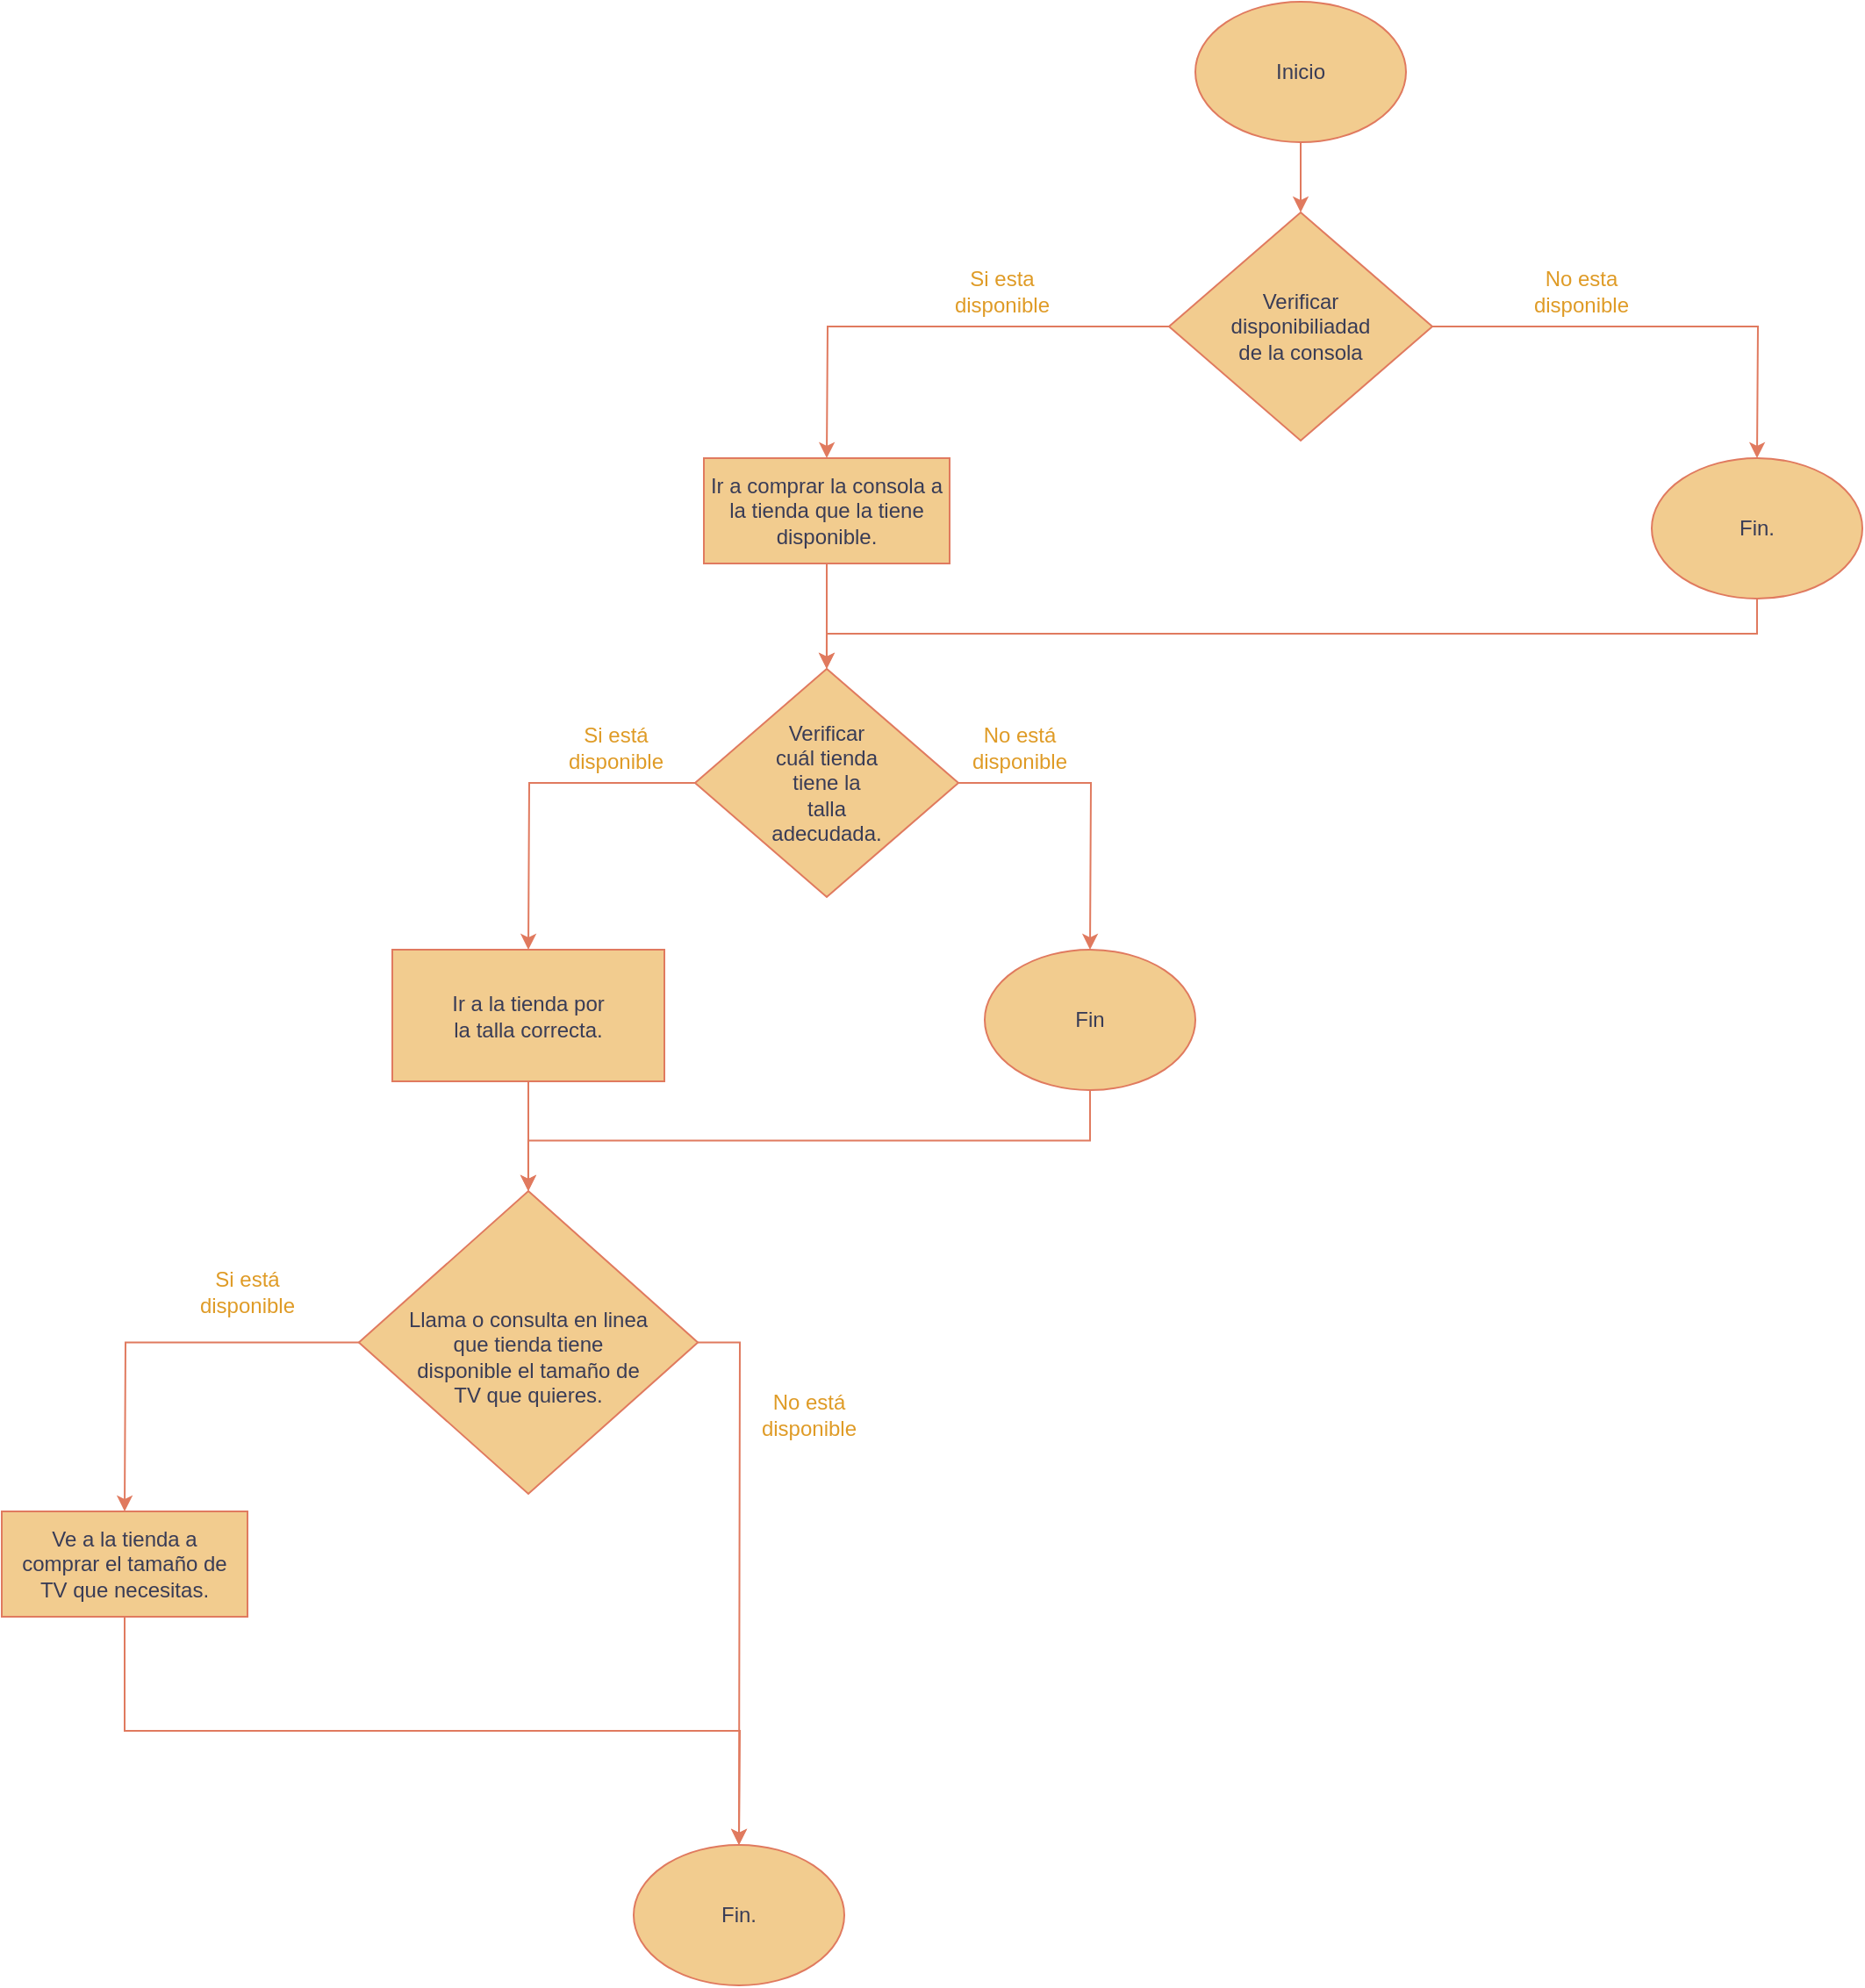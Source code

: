 <mxfile version="26.1.0">
  <diagram name="Page-1" id="QO4-24GMarZAQI5ssrmc">
    <mxGraphModel dx="2358" dy="665" grid="1" gridSize="10" guides="1" tooltips="1" connect="1" arrows="1" fold="1" page="1" pageScale="1" pageWidth="850" pageHeight="1100" background="none" math="0" shadow="0">
      <root>
        <mxCell id="0" />
        <mxCell id="1" parent="0" />
        <mxCell id="hERTFrLl1kRhGL-G04No-200" style="edgeStyle=orthogonalEdgeStyle;rounded=0;orthogonalLoop=1;jettySize=auto;html=1;exitX=0.5;exitY=1;exitDx=0;exitDy=0;labelBackgroundColor=none;strokeColor=#E07A5F;fontColor=default;" edge="1" parent="1" source="hERTFrLl1kRhGL-G04No-201">
          <mxGeometry relative="1" as="geometry">
            <mxPoint x="630" y="830" as="targetPoint" />
          </mxGeometry>
        </mxCell>
        <mxCell id="hERTFrLl1kRhGL-G04No-201" value="" style="ellipse;whiteSpace=wrap;html=1;labelBackgroundColor=none;fillColor=#F2CC8F;strokeColor=#E07A5F;fontColor=#393C56;" vertex="1" parent="1">
          <mxGeometry x="570" y="710" width="120" height="80" as="geometry" />
        </mxCell>
        <mxCell id="hERTFrLl1kRhGL-G04No-202" value="Inicio" style="text;html=1;align=center;verticalAlign=middle;whiteSpace=wrap;rounded=0;labelBackgroundColor=none;fontColor=#393C56;" vertex="1" parent="1">
          <mxGeometry x="600" y="735" width="60" height="30" as="geometry" />
        </mxCell>
        <mxCell id="hERTFrLl1kRhGL-G04No-203" style="edgeStyle=orthogonalEdgeStyle;rounded=0;orthogonalLoop=1;jettySize=auto;html=1;exitX=0;exitY=0.5;exitDx=0;exitDy=0;strokeColor=#E07A5F;fontColor=default;fillColor=#F2CC8F;labelBackgroundColor=none;" edge="1" parent="1" source="hERTFrLl1kRhGL-G04No-205">
          <mxGeometry relative="1" as="geometry">
            <mxPoint x="360" y="970" as="targetPoint" />
          </mxGeometry>
        </mxCell>
        <mxCell id="hERTFrLl1kRhGL-G04No-204" style="edgeStyle=orthogonalEdgeStyle;rounded=0;orthogonalLoop=1;jettySize=auto;html=1;exitX=1;exitY=0.5;exitDx=0;exitDy=0;strokeColor=#E07A5F;fontColor=default;fillColor=#F2CC8F;labelBackgroundColor=none;" edge="1" parent="1" source="hERTFrLl1kRhGL-G04No-205">
          <mxGeometry relative="1" as="geometry">
            <mxPoint x="890" y="970" as="targetPoint" />
          </mxGeometry>
        </mxCell>
        <mxCell id="hERTFrLl1kRhGL-G04No-205" value="" style="rhombus;whiteSpace=wrap;html=1;strokeColor=#E07A5F;fontColor=#393C56;fillColor=#F2CC8F;labelBackgroundColor=none;" vertex="1" parent="1">
          <mxGeometry x="555" y="830" width="150" height="130" as="geometry" />
        </mxCell>
        <mxCell id="hERTFrLl1kRhGL-G04No-206" value="Verificar disponibiliadad de la consola" style="text;html=1;align=center;verticalAlign=middle;whiteSpace=wrap;rounded=0;fontColor=#393C56;labelBackgroundColor=none;" vertex="1" parent="1">
          <mxGeometry x="600" y="880" width="60" height="30" as="geometry" />
        </mxCell>
        <mxCell id="hERTFrLl1kRhGL-G04No-207" style="edgeStyle=orthogonalEdgeStyle;rounded=0;orthogonalLoop=1;jettySize=auto;html=1;exitX=0.5;exitY=1;exitDx=0;exitDy=0;strokeColor=#E07A5F;fontColor=default;fillColor=#F2CC8F;labelBackgroundColor=none;" edge="1" parent="1" source="hERTFrLl1kRhGL-G04No-208">
          <mxGeometry relative="1" as="geometry">
            <mxPoint x="359.952" y="1090" as="targetPoint" />
          </mxGeometry>
        </mxCell>
        <mxCell id="hERTFrLl1kRhGL-G04No-208" value="Ir a comprar la consola a la tienda que la tiene disponible." style="rounded=0;whiteSpace=wrap;html=1;strokeColor=#E07A5F;fontColor=#393C56;fillColor=#F2CC8F;labelBackgroundColor=none;" vertex="1" parent="1">
          <mxGeometry x="290" y="970" width="140" height="60" as="geometry" />
        </mxCell>
        <mxCell id="hERTFrLl1kRhGL-G04No-209" value="&lt;font style=&quot;color: rgb(223, 155, 38);&quot;&gt;Si esta disponible&lt;/font&gt;" style="text;html=1;align=center;verticalAlign=middle;whiteSpace=wrap;rounded=0;fontColor=#393C56;labelBackgroundColor=none;" vertex="1" parent="1">
          <mxGeometry x="430" y="860" width="60" height="30" as="geometry" />
        </mxCell>
        <mxCell id="hERTFrLl1kRhGL-G04No-210" value="&lt;font style=&quot;color: rgb(223, 155, 38);&quot;&gt;No esta disponible&lt;/font&gt;" style="text;html=1;align=center;verticalAlign=middle;whiteSpace=wrap;rounded=0;fontColor=#393C56;labelBackgroundColor=none;" vertex="1" parent="1">
          <mxGeometry x="760" y="860" width="60" height="30" as="geometry" />
        </mxCell>
        <mxCell id="hERTFrLl1kRhGL-G04No-236" style="edgeStyle=orthogonalEdgeStyle;rounded=0;orthogonalLoop=1;jettySize=auto;html=1;exitX=0.5;exitY=1;exitDx=0;exitDy=0;strokeColor=#E07A5F;fontColor=#393C56;fillColor=#F2CC8F;" edge="1" parent="1" source="hERTFrLl1kRhGL-G04No-211" target="hERTFrLl1kRhGL-G04No-215">
          <mxGeometry relative="1" as="geometry" />
        </mxCell>
        <mxCell id="hERTFrLl1kRhGL-G04No-211" value="" style="ellipse;whiteSpace=wrap;html=1;strokeColor=#E07A5F;fontColor=#393C56;fillColor=#F2CC8F;labelBackgroundColor=none;" vertex="1" parent="1">
          <mxGeometry x="830" y="970" width="120" height="80" as="geometry" />
        </mxCell>
        <mxCell id="hERTFrLl1kRhGL-G04No-212" value="Fin." style="text;html=1;align=center;verticalAlign=middle;whiteSpace=wrap;rounded=0;fontColor=#393C56;labelBackgroundColor=none;" vertex="1" parent="1">
          <mxGeometry x="860" y="995" width="60" height="30" as="geometry" />
        </mxCell>
        <mxCell id="hERTFrLl1kRhGL-G04No-213" style="edgeStyle=orthogonalEdgeStyle;rounded=0;orthogonalLoop=1;jettySize=auto;html=1;exitX=0;exitY=0.5;exitDx=0;exitDy=0;strokeColor=#E07A5F;fontColor=default;fillColor=#F2CC8F;labelBackgroundColor=none;" edge="1" parent="1" source="hERTFrLl1kRhGL-G04No-215">
          <mxGeometry relative="1" as="geometry">
            <mxPoint x="190" y="1250" as="targetPoint" />
          </mxGeometry>
        </mxCell>
        <mxCell id="hERTFrLl1kRhGL-G04No-214" style="edgeStyle=orthogonalEdgeStyle;rounded=0;orthogonalLoop=1;jettySize=auto;html=1;exitX=1;exitY=0.5;exitDx=0;exitDy=0;strokeColor=#E07A5F;fontColor=default;fillColor=#F2CC8F;labelBackgroundColor=none;" edge="1" parent="1" source="hERTFrLl1kRhGL-G04No-215">
          <mxGeometry relative="1" as="geometry">
            <mxPoint x="510" y="1250" as="targetPoint" />
          </mxGeometry>
        </mxCell>
        <mxCell id="hERTFrLl1kRhGL-G04No-215" value="" style="rhombus;whiteSpace=wrap;html=1;strokeColor=#E07A5F;fontColor=#393C56;fillColor=#F2CC8F;labelBackgroundColor=none;" vertex="1" parent="1">
          <mxGeometry x="285" y="1090" width="150" height="130" as="geometry" />
        </mxCell>
        <mxCell id="hERTFrLl1kRhGL-G04No-216" value="Verificar cuál tienda tiene la talla adecudada." style="text;html=1;align=center;verticalAlign=middle;whiteSpace=wrap;rounded=0;fontColor=#393C56;labelBackgroundColor=none;" vertex="1" parent="1">
          <mxGeometry x="330" y="1140" width="60" height="30" as="geometry" />
        </mxCell>
        <mxCell id="hERTFrLl1kRhGL-G04No-217" style="edgeStyle=orthogonalEdgeStyle;rounded=0;orthogonalLoop=1;jettySize=auto;html=1;exitX=0.5;exitY=1;exitDx=0;exitDy=0;entryX=0.5;entryY=0;entryDx=0;entryDy=0;strokeColor=#E07A5F;fontColor=default;fillColor=#F2CC8F;labelBackgroundColor=none;" edge="1" parent="1" source="hERTFrLl1kRhGL-G04No-218" target="hERTFrLl1kRhGL-G04No-226">
          <mxGeometry relative="1" as="geometry" />
        </mxCell>
        <mxCell id="hERTFrLl1kRhGL-G04No-218" value="" style="rounded=0;whiteSpace=wrap;html=1;strokeColor=#E07A5F;fontColor=#393C56;fillColor=#F2CC8F;labelBackgroundColor=none;" vertex="1" parent="1">
          <mxGeometry x="112.5" y="1250" width="155" height="75" as="geometry" />
        </mxCell>
        <mxCell id="hERTFrLl1kRhGL-G04No-219" value="Ir a la tienda por la talla correcta." style="text;html=1;align=center;verticalAlign=middle;whiteSpace=wrap;rounded=0;fontColor=#393C56;labelBackgroundColor=none;" vertex="1" parent="1">
          <mxGeometry x="140" y="1265" width="100" height="45" as="geometry" />
        </mxCell>
        <mxCell id="hERTFrLl1kRhGL-G04No-220" value="&lt;font style=&quot;color: light-dark(rgb(223, 155, 38), rgb(237, 237, 237));&quot;&gt;Si está disponible&lt;/font&gt;" style="text;html=1;align=center;verticalAlign=middle;whiteSpace=wrap;rounded=0;fontColor=#393C56;labelBackgroundColor=none;" vertex="1" parent="1">
          <mxGeometry x="210" y="1120" width="60" height="30" as="geometry" />
        </mxCell>
        <mxCell id="hERTFrLl1kRhGL-G04No-221" value="&lt;font style=&quot;color: light-dark(rgb(223, 155, 38), rgb(237, 237, 237));&quot;&gt;No está disponible&lt;/font&gt;" style="text;html=1;align=center;verticalAlign=middle;whiteSpace=wrap;rounded=0;fontColor=#393C56;labelBackgroundColor=none;" vertex="1" parent="1">
          <mxGeometry x="440" y="1120" width="60" height="30" as="geometry" />
        </mxCell>
        <mxCell id="hERTFrLl1kRhGL-G04No-237" style="edgeStyle=orthogonalEdgeStyle;rounded=0;orthogonalLoop=1;jettySize=auto;html=1;exitX=0.5;exitY=1;exitDx=0;exitDy=0;strokeColor=#E07A5F;fontColor=#393C56;fillColor=#F2CC8F;" edge="1" parent="1" source="hERTFrLl1kRhGL-G04No-222" target="hERTFrLl1kRhGL-G04No-226">
          <mxGeometry relative="1" as="geometry" />
        </mxCell>
        <mxCell id="hERTFrLl1kRhGL-G04No-222" value="" style="ellipse;whiteSpace=wrap;html=1;strokeColor=#E07A5F;fontColor=#393C56;fillColor=#F2CC8F;labelBackgroundColor=none;" vertex="1" parent="1">
          <mxGeometry x="450" y="1250" width="120" height="80" as="geometry" />
        </mxCell>
        <mxCell id="hERTFrLl1kRhGL-G04No-223" value="Fin" style="text;html=1;align=center;verticalAlign=middle;whiteSpace=wrap;rounded=0;fontColor=#393C56;labelBackgroundColor=none;" vertex="1" parent="1">
          <mxGeometry x="480" y="1275" width="60" height="30" as="geometry" />
        </mxCell>
        <mxCell id="hERTFrLl1kRhGL-G04No-224" style="edgeStyle=orthogonalEdgeStyle;rounded=0;orthogonalLoop=1;jettySize=auto;html=1;exitX=0;exitY=0.5;exitDx=0;exitDy=0;strokeColor=#E07A5F;fontColor=default;fillColor=#F2CC8F;labelBackgroundColor=none;" edge="1" parent="1" source="hERTFrLl1kRhGL-G04No-226">
          <mxGeometry relative="1" as="geometry">
            <mxPoint x="-40" y="1570" as="targetPoint" />
          </mxGeometry>
        </mxCell>
        <mxCell id="hERTFrLl1kRhGL-G04No-225" style="edgeStyle=orthogonalEdgeStyle;rounded=0;orthogonalLoop=1;jettySize=auto;html=1;exitX=1;exitY=0.5;exitDx=0;exitDy=0;strokeColor=#E07A5F;fontColor=default;fillColor=#F2CC8F;labelBackgroundColor=none;" edge="1" parent="1" source="hERTFrLl1kRhGL-G04No-226">
          <mxGeometry relative="1" as="geometry">
            <mxPoint x="310" y="1760" as="targetPoint" />
          </mxGeometry>
        </mxCell>
        <mxCell id="hERTFrLl1kRhGL-G04No-226" value="" style="rhombus;whiteSpace=wrap;html=1;strokeColor=#E07A5F;fontColor=#393C56;fillColor=#F2CC8F;labelBackgroundColor=none;" vertex="1" parent="1">
          <mxGeometry x="93.44" y="1387.5" width="193.13" height="172.5" as="geometry" />
        </mxCell>
        <mxCell id="hERTFrLl1kRhGL-G04No-227" value="Llama o consulta en linea que tienda tiene disponible el tamaño de TV que quieres." style="text;html=1;align=center;verticalAlign=middle;whiteSpace=wrap;rounded=0;fontColor=#393C56;labelBackgroundColor=none;" vertex="1" parent="1">
          <mxGeometry x="120" y="1460" width="140" height="43.75" as="geometry" />
        </mxCell>
        <mxCell id="hERTFrLl1kRhGL-G04No-228" style="edgeStyle=orthogonalEdgeStyle;rounded=0;orthogonalLoop=1;jettySize=auto;html=1;exitX=0.5;exitY=1;exitDx=0;exitDy=0;strokeColor=#E07A5F;fontColor=default;fillColor=#F2CC8F;labelBackgroundColor=none;" edge="1" parent="1" source="hERTFrLl1kRhGL-G04No-229">
          <mxGeometry relative="1" as="geometry">
            <mxPoint x="310" y="1760" as="targetPoint" />
          </mxGeometry>
        </mxCell>
        <mxCell id="hERTFrLl1kRhGL-G04No-229" value="" style="rounded=0;whiteSpace=wrap;html=1;strokeColor=#E07A5F;fontColor=#393C56;fillColor=#F2CC8F;labelBackgroundColor=none;" vertex="1" parent="1">
          <mxGeometry x="-110" y="1570" width="140" height="60" as="geometry" />
        </mxCell>
        <mxCell id="hERTFrLl1kRhGL-G04No-230" value="Ve a la tienda a comprar el tamaño de TV que necesitas." style="text;html=1;align=center;verticalAlign=middle;whiteSpace=wrap;rounded=0;fontColor=#393C56;labelBackgroundColor=none;" vertex="1" parent="1">
          <mxGeometry x="-100" y="1585" width="120" height="30" as="geometry" />
        </mxCell>
        <mxCell id="hERTFrLl1kRhGL-G04No-231" value="" style="ellipse;whiteSpace=wrap;html=1;strokeColor=#E07A5F;fontColor=#393C56;fillColor=#F2CC8F;labelBackgroundColor=none;" vertex="1" parent="1">
          <mxGeometry x="250" y="1760" width="120" height="80" as="geometry" />
        </mxCell>
        <mxCell id="hERTFrLl1kRhGL-G04No-232" value="Fin." style="text;html=1;align=center;verticalAlign=middle;whiteSpace=wrap;rounded=0;fontColor=#393C56;labelBackgroundColor=none;" vertex="1" parent="1">
          <mxGeometry x="280" y="1785" width="60" height="30" as="geometry" />
        </mxCell>
        <mxCell id="hERTFrLl1kRhGL-G04No-233" value="&lt;font style=&quot;color: rgb(223, 155, 38);&quot;&gt;Si está disponible&lt;/font&gt;" style="text;html=1;align=center;verticalAlign=middle;whiteSpace=wrap;rounded=0;fontColor=#393C56;labelBackgroundColor=none;" vertex="1" parent="1">
          <mxGeometry y="1430" width="60" height="30" as="geometry" />
        </mxCell>
        <mxCell id="hERTFrLl1kRhGL-G04No-234" value="&lt;font style=&quot;color: rgb(223, 155, 38);&quot;&gt;No está disponible&lt;/font&gt;" style="text;html=1;align=center;verticalAlign=middle;whiteSpace=wrap;rounded=0;fontColor=#393C56;labelBackgroundColor=none;" vertex="1" parent="1">
          <mxGeometry x="320" y="1500" width="60" height="30" as="geometry" />
        </mxCell>
      </root>
    </mxGraphModel>
  </diagram>
</mxfile>

